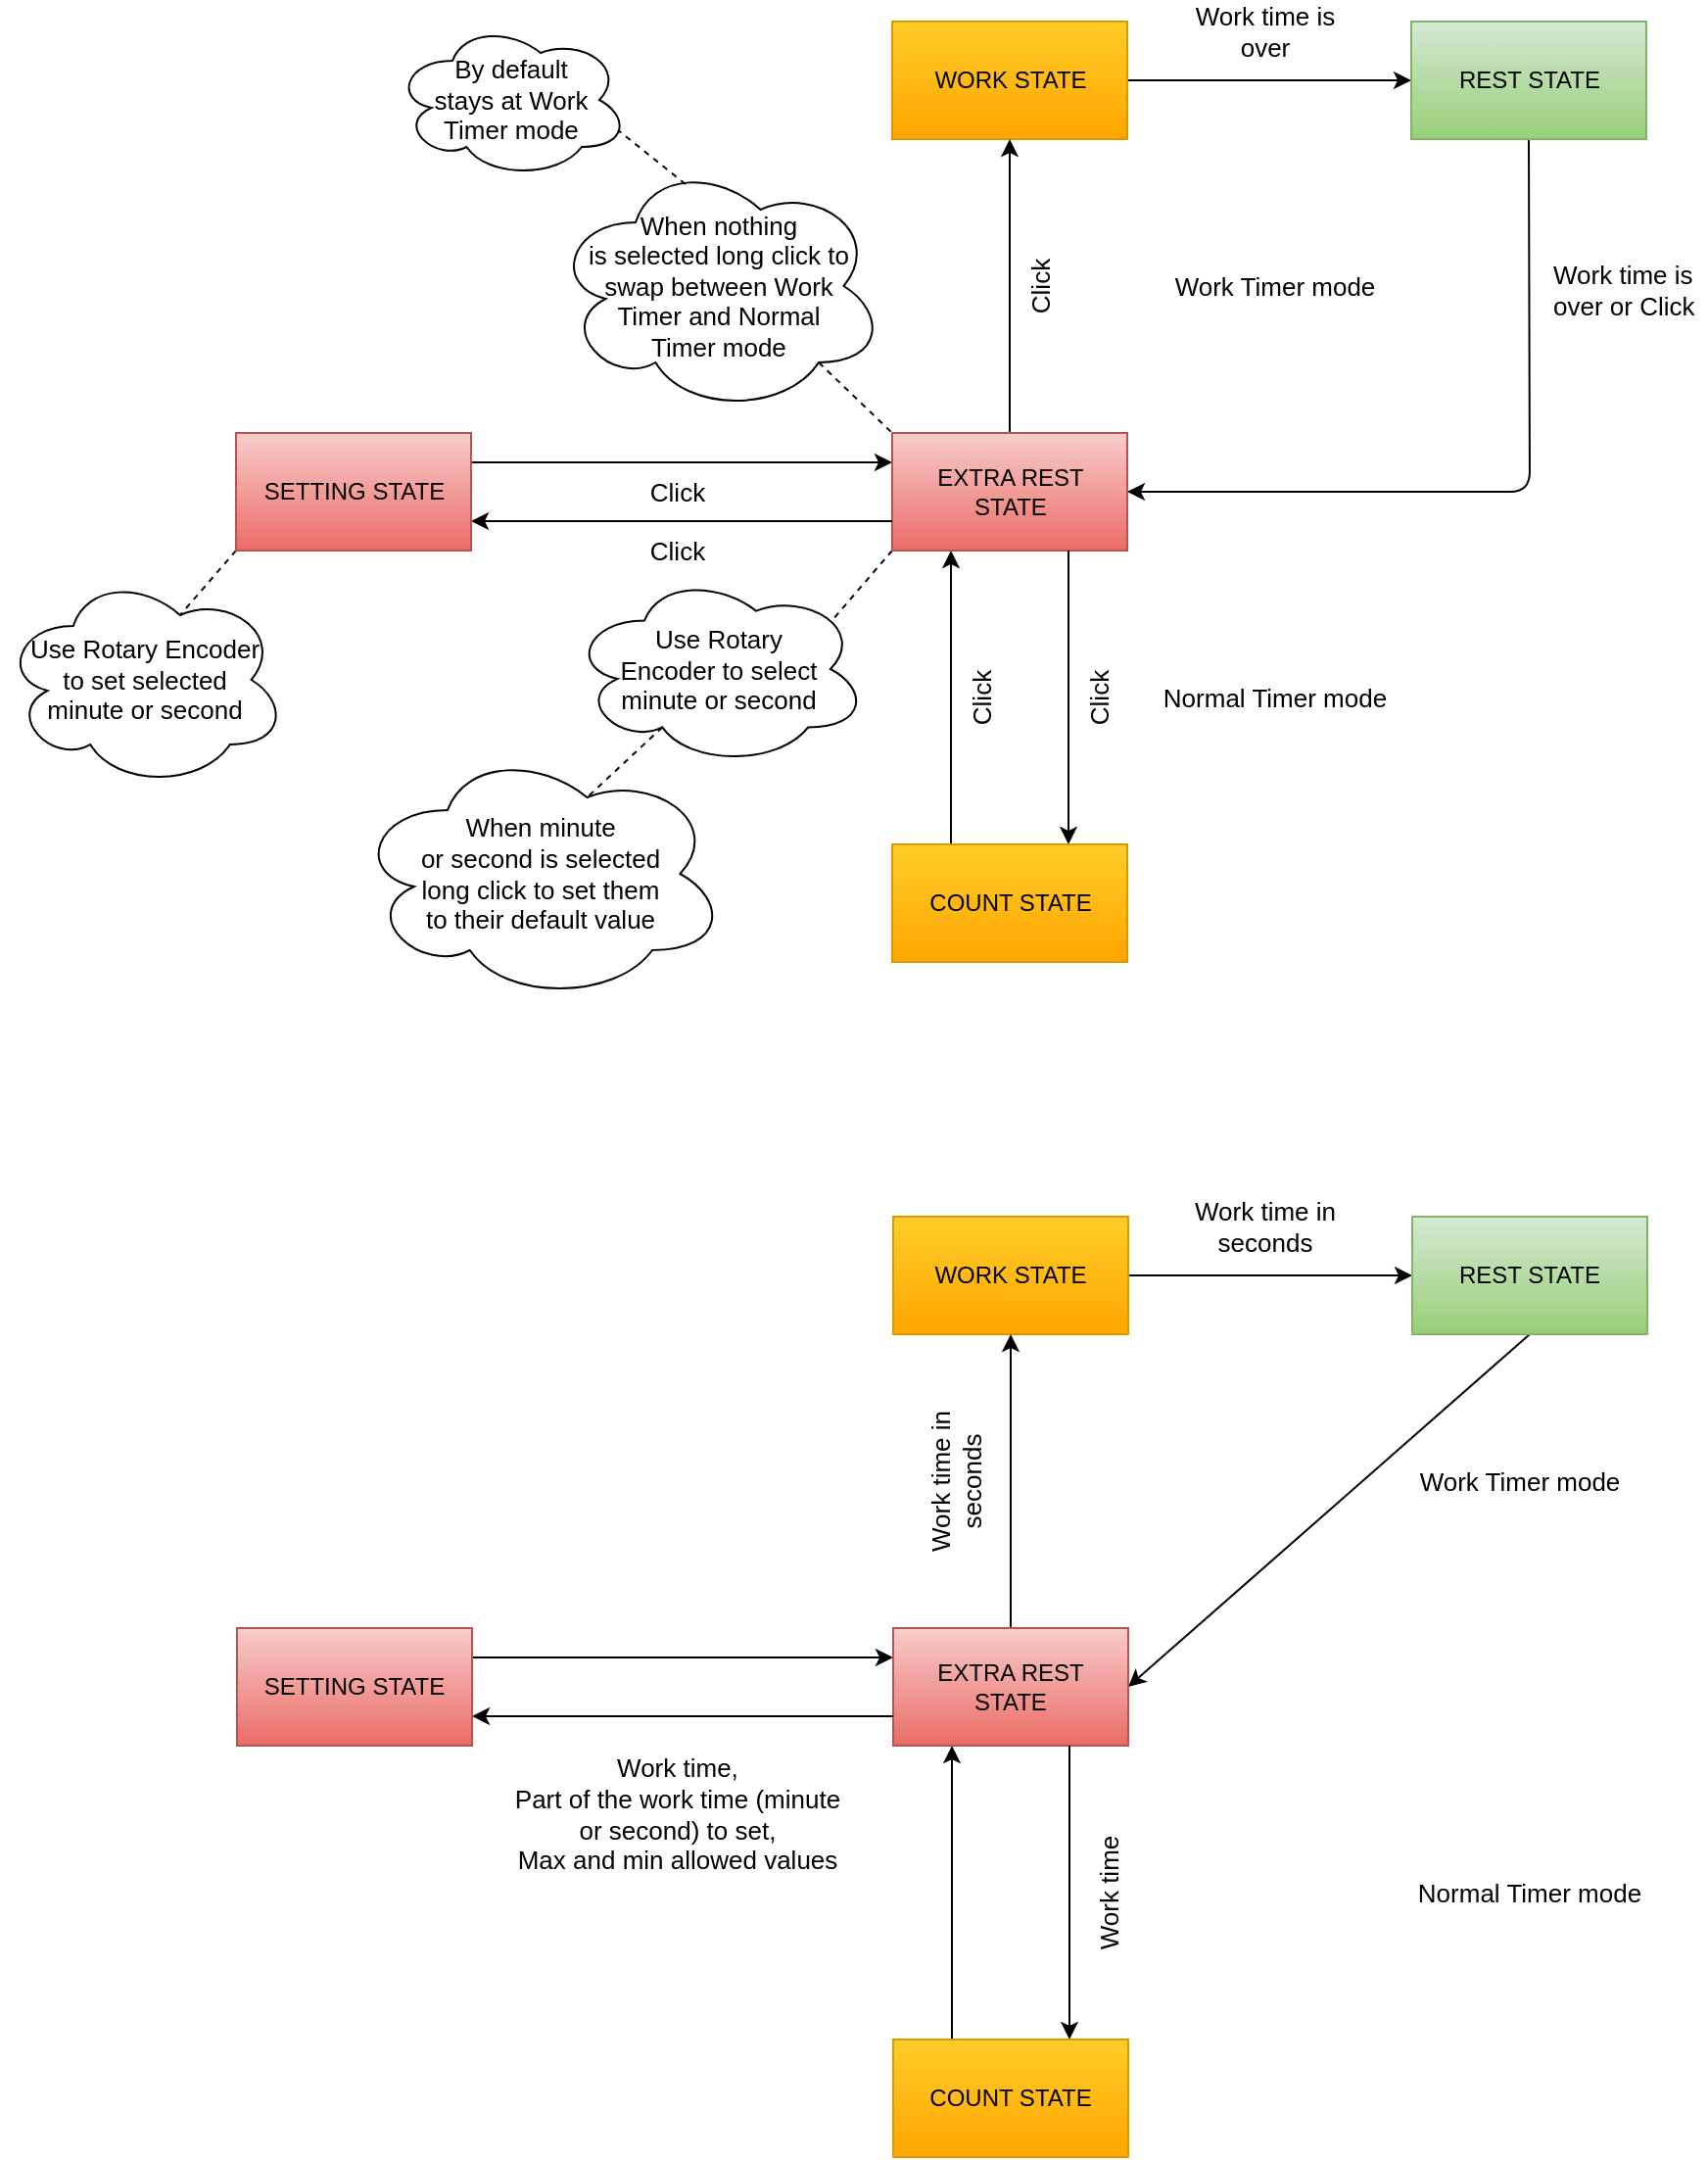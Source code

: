 <mxfile>
    <diagram id="Uf93iF11Qrb-FCjZKI1r" name="Page-1">
        <mxGraphModel dx="1581" dy="1682" grid="1" gridSize="10" guides="1" tooltips="1" connect="1" arrows="1" fold="1" page="1" pageScale="1" pageWidth="850" pageHeight="1100" background="#ffffff" math="0" shadow="0">
            <root>
                <mxCell id="0"/>
                <mxCell id="1" parent="0"/>
                <mxCell id="6" value="" style="edgeStyle=none;html=1;exitX=1;exitY=0.5;exitDx=0;exitDy=0;entryX=0;entryY=0.5;entryDx=0;entryDy=0;strokeColor=#000000;fontColor=#000000;labelBackgroundColor=none;" parent="1" source="2" target="3" edge="1">
                    <mxGeometry relative="1" as="geometry"/>
                </mxCell>
                <mxCell id="2" value="&lt;font color=&quot;#000000&quot;&gt;WORK STATE&lt;/font&gt;" style="whiteSpace=wrap;html=1;fillColor=#ffcd28;strokeColor=#d79b00;gradientColor=#ffa500;" parent="1" vertex="1">
                    <mxGeometry x="365" y="310" width="120" height="60" as="geometry"/>
                </mxCell>
                <mxCell id="10" style="edgeStyle=none;html=1;exitX=0.5;exitY=1;exitDx=0;exitDy=0;entryX=1;entryY=0.5;entryDx=0;entryDy=0;strokeColor=#000000;fontColor=#000000;" parent="1" source="3" target="4" edge="1">
                    <mxGeometry relative="1" as="geometry"/>
                </mxCell>
                <mxCell id="3" value="&lt;font color=&quot;#000000&quot;&gt;REST STATE&lt;/font&gt;" style="whiteSpace=wrap;html=1;fillColor=#d5e8d4;strokeColor=#82b366;gradientColor=#97d077;" parent="1" vertex="1">
                    <mxGeometry x="630" y="310" width="120" height="60" as="geometry"/>
                </mxCell>
                <mxCell id="5" value="" style="edgeStyle=none;html=1;exitX=0.5;exitY=0;exitDx=0;exitDy=0;entryX=0.5;entryY=1;entryDx=0;entryDy=0;fontColor=#000000;strokeColor=#000000;labelBackgroundColor=none;" parent="1" source="4" target="2" edge="1">
                    <mxGeometry relative="1" as="geometry"/>
                </mxCell>
                <mxCell id="8" style="edgeStyle=none;html=1;exitX=0;exitY=0.25;exitDx=0;exitDy=0;entryX=1;entryY=0.25;entryDx=0;entryDy=0;strokeColor=#000000;fontColor=#000000;endArrow=none;endFill=0;startArrow=classic;startFill=1;" parent="1" source="4" target="7" edge="1">
                    <mxGeometry relative="1" as="geometry"/>
                </mxCell>
                <mxCell id="15" style="edgeStyle=none;html=1;exitX=0.25;exitY=1;exitDx=0;exitDy=0;entryX=0.25;entryY=0;entryDx=0;entryDy=0;labelBackgroundColor=none;strokeColor=#000000;fontSize=13;fontColor=#000000;startArrow=classic;startFill=1;endArrow=none;endFill=0;" parent="1" source="4" target="14" edge="1">
                    <mxGeometry relative="1" as="geometry"/>
                </mxCell>
                <mxCell id="4" value="&lt;font color=&quot;#000000&quot;&gt;EXTRA REST&lt;br&gt;STATE&lt;/font&gt;" style="whiteSpace=wrap;html=1;fillColor=#f8cecc;strokeColor=#b85450;gradientColor=#ea6b66;" parent="1" vertex="1">
                    <mxGeometry x="365" y="520" width="120" height="60" as="geometry"/>
                </mxCell>
                <mxCell id="9" style="edgeStyle=none;html=1;exitX=1;exitY=0.75;exitDx=0;exitDy=0;entryX=0;entryY=0.75;entryDx=0;entryDy=0;strokeColor=#000000;fontColor=#000000;startArrow=classic;startFill=1;endArrow=none;endFill=0;" parent="1" source="7" target="4" edge="1">
                    <mxGeometry relative="1" as="geometry"/>
                </mxCell>
                <mxCell id="7" value="&lt;font color=&quot;#000000&quot;&gt;SETTING STATE&lt;/font&gt;" style="whiteSpace=wrap;html=1;fillColor=#f8cecc;strokeColor=#b85450;gradientColor=#ea6b66;" parent="1" vertex="1">
                    <mxGeometry x="30" y="520" width="120" height="60" as="geometry"/>
                </mxCell>
                <mxCell id="11" value="&lt;font style=&quot;font-size: 13px;&quot;&gt;Work time in seconds&lt;/font&gt;" style="text;strokeColor=none;align=center;fillColor=none;html=1;verticalAlign=middle;whiteSpace=wrap;rounded=0;fontColor=#000000;rotation=270;" parent="1" vertex="1">
                    <mxGeometry x="352" y="430" width="90" height="30" as="geometry"/>
                </mxCell>
                <mxCell id="12" value="&lt;font style=&quot;font-size: 13px;&quot;&gt;Work time in seconds&lt;/font&gt;" style="text;strokeColor=none;align=center;fillColor=none;html=1;verticalAlign=middle;whiteSpace=wrap;rounded=0;fontColor=#000000;" parent="1" vertex="1">
                    <mxGeometry x="510" y="300" width="90" height="30" as="geometry"/>
                </mxCell>
                <mxCell id="13" value="&lt;font style=&quot;font-size: 13px;&quot;&gt;Work time,&lt;br&gt;Part of the work time (minute or second) to set,&lt;br&gt;Max and min allowed values&lt;br&gt;&lt;/font&gt;" style="text;strokeColor=none;align=center;fillColor=none;html=1;verticalAlign=middle;whiteSpace=wrap;rounded=0;fontColor=#000000;" parent="1" vertex="1">
                    <mxGeometry x="170" y="580" width="170" height="70" as="geometry"/>
                </mxCell>
                <mxCell id="16" style="edgeStyle=none;html=1;exitX=0.75;exitY=0;exitDx=0;exitDy=0;entryX=0.75;entryY=1;entryDx=0;entryDy=0;labelBackgroundColor=none;strokeColor=#000000;fontSize=13;fontColor=#000000;startArrow=classic;startFill=1;endArrow=none;endFill=0;" parent="1" source="14" target="4" edge="1">
                    <mxGeometry relative="1" as="geometry"/>
                </mxCell>
                <mxCell id="14" value="&lt;font color=&quot;#000000&quot;&gt;COUNT STATE&lt;/font&gt;" style="whiteSpace=wrap;html=1;fillColor=#ffcd28;strokeColor=#d79b00;gradientColor=#ffa500;" parent="1" vertex="1">
                    <mxGeometry x="365" y="730" width="120" height="60" as="geometry"/>
                </mxCell>
                <mxCell id="17" value="&lt;font style=&quot;font-size: 13px;&quot;&gt;Work time&lt;/font&gt;" style="text;strokeColor=none;align=center;fillColor=none;html=1;verticalAlign=middle;whiteSpace=wrap;rounded=0;fontColor=#000000;rotation=270;" parent="1" vertex="1">
                    <mxGeometry x="430" y="640" width="90" height="30" as="geometry"/>
                </mxCell>
                <mxCell id="18" value="Work Timer mode" style="text;strokeColor=none;align=center;fillColor=none;html=1;verticalAlign=middle;whiteSpace=wrap;rounded=0;fontSize=13;fontColor=#000000;" parent="1" vertex="1">
                    <mxGeometry x="620" y="430" width="130" height="30" as="geometry"/>
                </mxCell>
                <mxCell id="19" value="Normal Timer mode" style="text;strokeColor=none;align=center;fillColor=none;html=1;verticalAlign=middle;whiteSpace=wrap;rounded=0;fontSize=13;fontColor=#000000;" parent="1" vertex="1">
                    <mxGeometry x="625" y="640" width="130" height="30" as="geometry"/>
                </mxCell>
                <mxCell id="38" value="" style="edgeStyle=none;html=1;exitX=1;exitY=0.5;exitDx=0;exitDy=0;entryX=0;entryY=0.5;entryDx=0;entryDy=0;strokeColor=#000000;fontColor=#000000;labelBackgroundColor=none;" edge="1" parent="1" source="39" target="41">
                    <mxGeometry relative="1" as="geometry"/>
                </mxCell>
                <mxCell id="39" value="&lt;font color=&quot;#000000&quot;&gt;WORK STATE&lt;/font&gt;" style="whiteSpace=wrap;html=1;fillColor=#ffcd28;strokeColor=#d79b00;gradientColor=#ffa500;" vertex="1" parent="1">
                    <mxGeometry x="364.5" y="-300" width="120" height="60" as="geometry"/>
                </mxCell>
                <mxCell id="40" style="edgeStyle=none;html=1;exitX=0.5;exitY=1;exitDx=0;exitDy=0;entryX=1;entryY=0.5;entryDx=0;entryDy=0;strokeColor=#000000;fontColor=#000000;" edge="1" parent="1" source="41" target="45">
                    <mxGeometry relative="1" as="geometry">
                        <Array as="points">
                            <mxPoint x="690" y="-60"/>
                        </Array>
                    </mxGeometry>
                </mxCell>
                <mxCell id="41" value="&lt;font color=&quot;#000000&quot;&gt;REST STATE&lt;/font&gt;" style="whiteSpace=wrap;html=1;fillColor=#d5e8d4;strokeColor=#82b366;gradientColor=#97d077;" vertex="1" parent="1">
                    <mxGeometry x="629.5" y="-300" width="120" height="60" as="geometry"/>
                </mxCell>
                <mxCell id="42" value="" style="edgeStyle=none;html=1;exitX=0.5;exitY=0;exitDx=0;exitDy=0;entryX=0.5;entryY=1;entryDx=0;entryDy=0;fontColor=#000000;strokeColor=#000000;labelBackgroundColor=none;" edge="1" parent="1" source="45" target="39">
                    <mxGeometry relative="1" as="geometry"/>
                </mxCell>
                <mxCell id="43" style="edgeStyle=none;html=1;exitX=0;exitY=0.25;exitDx=0;exitDy=0;entryX=1;entryY=0.25;entryDx=0;entryDy=0;strokeColor=#000000;fontColor=#000000;endArrow=none;endFill=0;startArrow=classic;startFill=1;" edge="1" parent="1" source="45" target="47">
                    <mxGeometry relative="1" as="geometry"/>
                </mxCell>
                <mxCell id="44" style="edgeStyle=none;html=1;exitX=0.25;exitY=1;exitDx=0;exitDy=0;entryX=0.25;entryY=0;entryDx=0;entryDy=0;labelBackgroundColor=none;strokeColor=#000000;fontSize=13;fontColor=#000000;startArrow=classic;startFill=1;endArrow=none;endFill=0;" edge="1" parent="1" source="45" target="52">
                    <mxGeometry relative="1" as="geometry"/>
                </mxCell>
                <mxCell id="66" style="edgeStyle=none;html=1;exitX=0;exitY=1;exitDx=0;exitDy=0;entryX=0.88;entryY=0.25;entryDx=0;entryDy=0;entryPerimeter=0;strokeColor=#000000;fontSize=13;fontColor=#000000;startArrow=none;startFill=0;endArrow=none;endFill=0;dashed=1;" edge="1" parent="1" source="45" target="63">
                    <mxGeometry relative="1" as="geometry"/>
                </mxCell>
                <mxCell id="45" value="&lt;font color=&quot;#000000&quot;&gt;EXTRA REST&lt;br&gt;STATE&lt;/font&gt;" style="whiteSpace=wrap;html=1;fillColor=#f8cecc;strokeColor=#b85450;gradientColor=#ea6b66;" vertex="1" parent="1">
                    <mxGeometry x="364.5" y="-90" width="120" height="60" as="geometry"/>
                </mxCell>
                <mxCell id="46" style="edgeStyle=none;html=1;exitX=1;exitY=0.75;exitDx=0;exitDy=0;entryX=0;entryY=0.75;entryDx=0;entryDy=0;strokeColor=#000000;fontColor=#000000;startArrow=classic;startFill=1;endArrow=none;endFill=0;" edge="1" parent="1" source="47" target="45">
                    <mxGeometry relative="1" as="geometry"/>
                </mxCell>
                <mxCell id="69" style="edgeStyle=none;html=1;exitX=0;exitY=1;exitDx=0;exitDy=0;entryX=0.625;entryY=0.2;entryDx=0;entryDy=0;entryPerimeter=0;dashed=1;strokeColor=#000000;fontSize=13;fontColor=#000000;startArrow=none;startFill=0;endArrow=none;endFill=0;" edge="1" parent="1" source="47" target="67">
                    <mxGeometry relative="1" as="geometry"/>
                </mxCell>
                <mxCell id="47" value="&lt;font color=&quot;#000000&quot;&gt;SETTING STATE&lt;/font&gt;" style="whiteSpace=wrap;html=1;fillColor=#f8cecc;strokeColor=#b85450;gradientColor=#ea6b66;" vertex="1" parent="1">
                    <mxGeometry x="29.5" y="-90" width="120" height="60" as="geometry"/>
                </mxCell>
                <mxCell id="49" value="&lt;font style=&quot;font-size: 13px;&quot;&gt;Work time is over&lt;/font&gt;" style="text;strokeColor=none;align=center;fillColor=none;html=1;verticalAlign=middle;whiteSpace=wrap;rounded=0;fontColor=#000000;" vertex="1" parent="1">
                    <mxGeometry x="509.5" y="-310" width="90" height="30" as="geometry"/>
                </mxCell>
                <mxCell id="51" style="edgeStyle=none;html=1;exitX=0.75;exitY=0;exitDx=0;exitDy=0;entryX=0.75;entryY=1;entryDx=0;entryDy=0;labelBackgroundColor=none;strokeColor=#000000;fontSize=13;fontColor=#000000;startArrow=classic;startFill=1;endArrow=none;endFill=0;" edge="1" parent="1" source="52" target="45">
                    <mxGeometry relative="1" as="geometry"/>
                </mxCell>
                <mxCell id="52" value="&lt;font color=&quot;#000000&quot;&gt;COUNT STATE&lt;/font&gt;" style="whiteSpace=wrap;html=1;fillColor=#ffcd28;strokeColor=#d79b00;gradientColor=#ffa500;" vertex="1" parent="1">
                    <mxGeometry x="364.5" y="120" width="120" height="60" as="geometry"/>
                </mxCell>
                <mxCell id="53" value="&lt;span style=&quot;font-size: 13px;&quot;&gt;Click&lt;/span&gt;" style="text;strokeColor=none;align=center;fillColor=none;html=1;verticalAlign=middle;whiteSpace=wrap;rounded=0;fontColor=#000000;rotation=270;" vertex="1" parent="1">
                    <mxGeometry x="425" y="30" width="90" height="30" as="geometry"/>
                </mxCell>
                <mxCell id="54" value="Work Timer mode" style="text;strokeColor=none;align=center;fillColor=none;html=1;verticalAlign=middle;whiteSpace=wrap;rounded=0;fontSize=13;fontColor=#000000;" vertex="1" parent="1">
                    <mxGeometry x="494.5" y="-180" width="130" height="30" as="geometry"/>
                </mxCell>
                <mxCell id="55" value="Normal Timer mode" style="text;strokeColor=none;align=center;fillColor=none;html=1;verticalAlign=middle;whiteSpace=wrap;rounded=0;fontSize=13;fontColor=#000000;" vertex="1" parent="1">
                    <mxGeometry x="494.5" y="30" width="130" height="30" as="geometry"/>
                </mxCell>
                <mxCell id="56" value="&lt;span style=&quot;font-size: 13px;&quot;&gt;Click&lt;/span&gt;" style="text;strokeColor=none;align=center;fillColor=none;html=1;verticalAlign=middle;whiteSpace=wrap;rounded=0;fontColor=#000000;rotation=270;" vertex="1" parent="1">
                    <mxGeometry x="365" y="30" width="90" height="30" as="geometry"/>
                </mxCell>
                <mxCell id="57" value="&lt;span style=&quot;font-size: 13px;&quot;&gt;Click&lt;/span&gt;" style="text;strokeColor=none;align=center;fillColor=none;html=1;verticalAlign=middle;whiteSpace=wrap;rounded=0;fontColor=#000000;rotation=270;" vertex="1" parent="1">
                    <mxGeometry x="395" y="-180" width="90" height="30" as="geometry"/>
                </mxCell>
                <mxCell id="58" value="&lt;span style=&quot;color: rgb(0, 0, 0); font-family: Helvetica; font-size: 13px; font-style: normal; font-variant-ligatures: normal; font-variant-caps: normal; font-weight: 400; letter-spacing: normal; orphans: 2; text-align: center; text-indent: 0px; text-transform: none; widows: 2; word-spacing: 0px; -webkit-text-stroke-width: 0px; text-decoration-thickness: initial; text-decoration-style: initial; text-decoration-color: initial; float: none; display: inline !important;&quot;&gt;Work time is over or Click&lt;/span&gt;" style="text;whiteSpace=wrap;html=1;labelBackgroundColor=none;" vertex="1" parent="1">
                    <mxGeometry x="700" y="-185" width="80" height="40" as="geometry"/>
                </mxCell>
                <mxCell id="59" value="&lt;span style=&quot;font-size: 13px;&quot;&gt;Click&lt;/span&gt;" style="text;strokeColor=none;align=center;fillColor=none;html=1;verticalAlign=middle;whiteSpace=wrap;rounded=0;fontColor=#000000;rotation=0;" vertex="1" parent="1">
                    <mxGeometry x="210" y="-45" width="90" height="30" as="geometry"/>
                </mxCell>
                <mxCell id="60" value="&lt;span style=&quot;font-size: 13px;&quot;&gt;Click&lt;/span&gt;" style="text;strokeColor=none;align=center;fillColor=none;html=1;verticalAlign=middle;whiteSpace=wrap;rounded=0;fontColor=#000000;rotation=0;" vertex="1" parent="1">
                    <mxGeometry x="210" y="-75" width="90" height="30" as="geometry"/>
                </mxCell>
                <mxCell id="72" style="edgeStyle=none;html=1;exitX=0.31;exitY=0.8;exitDx=0;exitDy=0;exitPerimeter=0;entryX=0.625;entryY=0.2;entryDx=0;entryDy=0;entryPerimeter=0;dashed=1;strokeColor=#000000;fontSize=13;fontColor=#000000;startArrow=none;startFill=0;endArrow=none;endFill=0;" edge="1" parent="1" source="63" target="71">
                    <mxGeometry relative="1" as="geometry"/>
                </mxCell>
                <mxCell id="63" value="&lt;span style=&quot;color: rgb(0, 0, 0); font-family: Helvetica; font-size: 13px; font-style: normal; font-variant-ligatures: normal; font-variant-caps: normal; font-weight: 400; letter-spacing: normal; orphans: 2; text-align: center; text-indent: 0px; text-transform: none; widows: 2; word-spacing: 0px; -webkit-text-stroke-width: 0px; text-decoration-thickness: initial; text-decoration-style: initial; text-decoration-color: initial; float: none; display: inline !important;&quot;&gt;Use Rotary&lt;br&gt;Encoder to select&lt;br&gt;minute or second&lt;/span&gt;" style="ellipse;shape=cloud;whiteSpace=wrap;html=1;labelBackgroundColor=none;fontSize=13;fontColor=#000000;fillColor=none;strokeColor=#000000;" vertex="1" parent="1">
                    <mxGeometry x="200" y="-19" width="152" height="99" as="geometry"/>
                </mxCell>
                <mxCell id="67" value="&lt;span style=&quot;color: rgb(0, 0, 0); font-family: Helvetica; font-size: 13px; font-style: normal; font-variant-ligatures: normal; font-variant-caps: normal; font-weight: 400; letter-spacing: normal; orphans: 2; text-align: center; text-indent: 0px; text-transform: none; widows: 2; word-spacing: 0px; -webkit-text-stroke-width: 0px; text-decoration-thickness: initial; text-decoration-style: initial; text-decoration-color: initial; float: none; display: inline !important;&quot;&gt;Use Rotary Encoder&lt;br&gt;to set selected&lt;br&gt;minute or second&lt;/span&gt;" style="ellipse;shape=cloud;whiteSpace=wrap;html=1;labelBackgroundColor=none;strokeColor=#000000;fontSize=13;fontColor=#000000;fillColor=none;" vertex="1" parent="1">
                    <mxGeometry x="-90" y="-19" width="145.5" height="110" as="geometry"/>
                </mxCell>
                <mxCell id="71" value="When minute&lt;br&gt;or second is selected&lt;br&gt;long click to set them&lt;br&gt;to their default value" style="ellipse;shape=cloud;whiteSpace=wrap;html=1;labelBackgroundColor=none;strokeColor=#000000;fontSize=13;fontColor=#000000;fillColor=none;" vertex="1" parent="1">
                    <mxGeometry x="90" y="70" width="190" height="130" as="geometry"/>
                </mxCell>
                <mxCell id="75" style="edgeStyle=none;html=1;exitX=0.8;exitY=0.8;exitDx=0;exitDy=0;exitPerimeter=0;entryX=0;entryY=0;entryDx=0;entryDy=0;dashed=1;strokeColor=#000000;fontSize=13;fontColor=#000000;startArrow=none;startFill=0;endArrow=none;endFill=0;" edge="1" parent="1" source="74" target="45">
                    <mxGeometry relative="1" as="geometry"/>
                </mxCell>
                <mxCell id="79" style="edgeStyle=none;html=1;exitX=0.4;exitY=0.1;exitDx=0;exitDy=0;exitPerimeter=0;entryX=0.96;entryY=0.7;entryDx=0;entryDy=0;entryPerimeter=0;dashed=1;strokeColor=#000000;fontSize=13;fontColor=#000000;startArrow=none;startFill=0;endArrow=none;endFill=0;" edge="1" parent="1" source="74" target="76">
                    <mxGeometry relative="1" as="geometry"/>
                </mxCell>
                <mxCell id="74" value="When nothing&lt;br&gt;is selected long click to&lt;br&gt;swap between Work&lt;br&gt;Timer and Normal&lt;br&gt;Timer mode" style="ellipse;shape=cloud;whiteSpace=wrap;html=1;labelBackgroundColor=none;strokeColor=#000000;fontSize=13;fontColor=#000000;fillColor=none;" vertex="1" parent="1">
                    <mxGeometry x="191" y="-230" width="170" height="130" as="geometry"/>
                </mxCell>
                <mxCell id="76" value="By default&lt;br&gt;stays at Work&lt;br&gt;Timer mode" style="ellipse;shape=cloud;whiteSpace=wrap;html=1;labelBackgroundColor=none;strokeColor=#000000;fontSize=13;fontColor=#000000;fillColor=none;" vertex="1" parent="1">
                    <mxGeometry x="110" y="-300" width="120" height="80" as="geometry"/>
                </mxCell>
            </root>
        </mxGraphModel>
    </diagram>
</mxfile>
